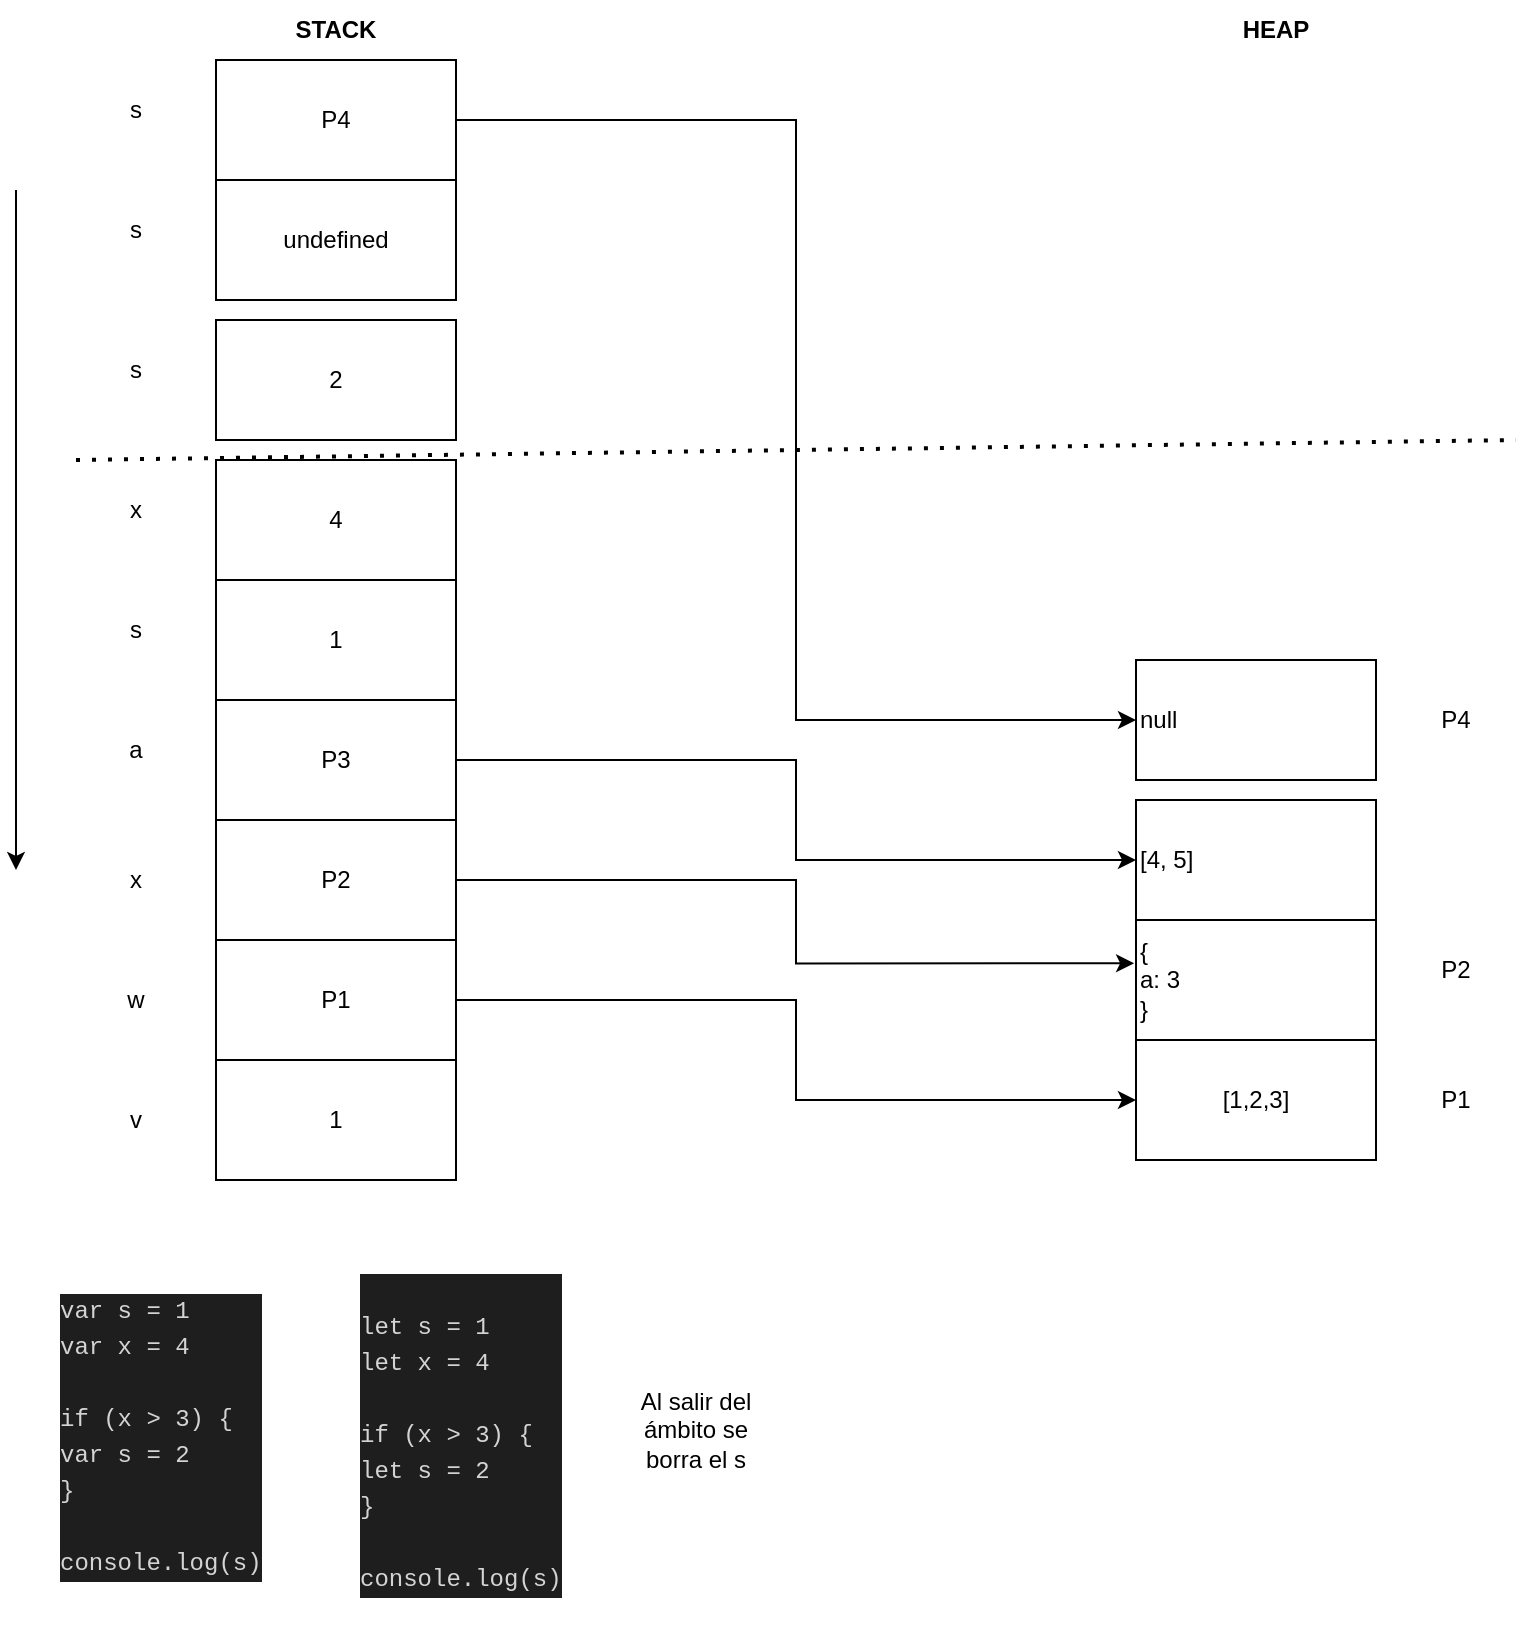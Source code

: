 <mxfile version="21.2.8" type="device" pages="5">
  <diagram name="Página-1" id="t2jfbHHOU6y5sWUn74VA">
    <mxGraphModel dx="1517" dy="1121" grid="1" gridSize="10" guides="1" tooltips="1" connect="1" arrows="1" fold="1" page="1" pageScale="1" pageWidth="827" pageHeight="1169" math="0" shadow="0">
      <root>
        <mxCell id="0" />
        <mxCell id="1" parent="0" />
        <mxCell id="uWjIkZH4YrYWMlFLGUmx-1" value="1" style="rounded=0;whiteSpace=wrap;html=1;" parent="1" vertex="1">
          <mxGeometry x="120" y="550" width="120" height="60" as="geometry" />
        </mxCell>
        <mxCell id="uWjIkZH4YrYWMlFLGUmx-2" value="STACK" style="text;html=1;strokeColor=none;fillColor=none;align=center;verticalAlign=middle;whiteSpace=wrap;rounded=0;fontStyle=1" parent="1" vertex="1">
          <mxGeometry x="150" y="20" width="60" height="30" as="geometry" />
        </mxCell>
        <mxCell id="uWjIkZH4YrYWMlFLGUmx-3" value="HEAP" style="text;html=1;strokeColor=none;fillColor=none;align=center;verticalAlign=middle;whiteSpace=wrap;rounded=0;fontStyle=1" parent="1" vertex="1">
          <mxGeometry x="620" y="20" width="60" height="30" as="geometry" />
        </mxCell>
        <mxCell id="uWjIkZH4YrYWMlFLGUmx-4" value="v" style="text;html=1;strokeColor=none;fillColor=none;align=center;verticalAlign=middle;whiteSpace=wrap;rounded=0;" parent="1" vertex="1">
          <mxGeometry x="50" y="565" width="60" height="30" as="geometry" />
        </mxCell>
        <mxCell id="uWjIkZH4YrYWMlFLGUmx-8" style="edgeStyle=orthogonalEdgeStyle;rounded=0;orthogonalLoop=1;jettySize=auto;html=1;entryX=0;entryY=0.5;entryDx=0;entryDy=0;" parent="1" source="uWjIkZH4YrYWMlFLGUmx-5" target="uWjIkZH4YrYWMlFLGUmx-7" edge="1">
          <mxGeometry relative="1" as="geometry" />
        </mxCell>
        <mxCell id="uWjIkZH4YrYWMlFLGUmx-5" value="P1" style="rounded=0;whiteSpace=wrap;html=1;" parent="1" vertex="1">
          <mxGeometry x="120" y="490" width="120" height="60" as="geometry" />
        </mxCell>
        <mxCell id="uWjIkZH4YrYWMlFLGUmx-6" value="w" style="text;html=1;strokeColor=none;fillColor=none;align=center;verticalAlign=middle;whiteSpace=wrap;rounded=0;" parent="1" vertex="1">
          <mxGeometry x="50" y="505" width="60" height="30" as="geometry" />
        </mxCell>
        <mxCell id="uWjIkZH4YrYWMlFLGUmx-7" value="[1,2,3]" style="rounded=0;whiteSpace=wrap;html=1;" parent="1" vertex="1">
          <mxGeometry x="580" y="540" width="120" height="60" as="geometry" />
        </mxCell>
        <mxCell id="uWjIkZH4YrYWMlFLGUmx-9" value="P1" style="text;html=1;strokeColor=none;fillColor=none;align=center;verticalAlign=middle;whiteSpace=wrap;rounded=0;" parent="1" vertex="1">
          <mxGeometry x="710" y="555" width="60" height="30" as="geometry" />
        </mxCell>
        <mxCell id="uWjIkZH4YrYWMlFLGUmx-10" value="x" style="text;html=1;strokeColor=none;fillColor=none;align=center;verticalAlign=middle;whiteSpace=wrap;rounded=0;" parent="1" vertex="1">
          <mxGeometry x="50" y="445" width="60" height="30" as="geometry" />
        </mxCell>
        <mxCell id="uWjIkZH4YrYWMlFLGUmx-12" style="edgeStyle=orthogonalEdgeStyle;rounded=0;orthogonalLoop=1;jettySize=auto;html=1;entryX=-0.008;entryY=0.361;entryDx=0;entryDy=0;entryPerimeter=0;" parent="1" source="uWjIkZH4YrYWMlFLGUmx-11" target="uWjIkZH4YrYWMlFLGUmx-13" edge="1">
          <mxGeometry relative="1" as="geometry">
            <mxPoint x="570" y="490" as="targetPoint" />
          </mxGeometry>
        </mxCell>
        <mxCell id="uWjIkZH4YrYWMlFLGUmx-11" value="P2" style="rounded=0;whiteSpace=wrap;html=1;" parent="1" vertex="1">
          <mxGeometry x="120" y="430" width="120" height="60" as="geometry" />
        </mxCell>
        <mxCell id="uWjIkZH4YrYWMlFLGUmx-13" value="{&lt;br&gt;a: 3&lt;br&gt;}" style="rounded=0;whiteSpace=wrap;html=1;align=left;" parent="1" vertex="1">
          <mxGeometry x="580" y="480" width="120" height="60" as="geometry" />
        </mxCell>
        <mxCell id="uWjIkZH4YrYWMlFLGUmx-14" value="P2" style="text;html=1;strokeColor=none;fillColor=none;align=center;verticalAlign=middle;whiteSpace=wrap;rounded=0;" parent="1" vertex="1">
          <mxGeometry x="710" y="490" width="60" height="30" as="geometry" />
        </mxCell>
        <mxCell id="uWjIkZH4YrYWMlFLGUmx-15" value="" style="endArrow=classic;html=1;rounded=0;" parent="1" edge="1">
          <mxGeometry width="50" height="50" relative="1" as="geometry">
            <mxPoint x="20" y="115" as="sourcePoint" />
            <mxPoint x="20" y="455" as="targetPoint" />
          </mxGeometry>
        </mxCell>
        <mxCell id="uWjIkZH4YrYWMlFLGUmx-16" value="a" style="text;html=1;strokeColor=none;fillColor=none;align=center;verticalAlign=middle;whiteSpace=wrap;rounded=0;" parent="1" vertex="1">
          <mxGeometry x="50" y="380" width="60" height="30" as="geometry" />
        </mxCell>
        <mxCell id="uWjIkZH4YrYWMlFLGUmx-19" style="edgeStyle=orthogonalEdgeStyle;rounded=0;orthogonalLoop=1;jettySize=auto;html=1;entryX=0;entryY=0.5;entryDx=0;entryDy=0;" parent="1" source="uWjIkZH4YrYWMlFLGUmx-17" target="uWjIkZH4YrYWMlFLGUmx-18" edge="1">
          <mxGeometry relative="1" as="geometry" />
        </mxCell>
        <mxCell id="uWjIkZH4YrYWMlFLGUmx-17" value="P3" style="rounded=0;whiteSpace=wrap;html=1;" parent="1" vertex="1">
          <mxGeometry x="120" y="370" width="120" height="60" as="geometry" />
        </mxCell>
        <mxCell id="uWjIkZH4YrYWMlFLGUmx-18" value="[4, 5]" style="rounded=0;whiteSpace=wrap;html=1;align=left;" parent="1" vertex="1">
          <mxGeometry x="580" y="420" width="120" height="60" as="geometry" />
        </mxCell>
        <mxCell id="uWjIkZH4YrYWMlFLGUmx-20" value="&lt;meta charset=&quot;utf-8&quot;&gt;&lt;div style=&quot;color: rgb(212, 212, 212); background-color: rgb(30, 30, 30); font-family: Menlo, Monaco, &amp;quot;Courier New&amp;quot;, monospace; font-weight: normal; font-size: 12px; line-height: 18px;&quot;&gt;&lt;div&gt;&lt;span style=&quot;color: #d4d4d4;&quot;&gt;var s = 1&lt;/span&gt;&lt;/div&gt;&lt;div&gt;&lt;span style=&quot;color: #d4d4d4;&quot;&gt;var x = 4&lt;/span&gt;&lt;/div&gt;&lt;br&gt;&lt;div&gt;&lt;span style=&quot;color: #d4d4d4;&quot;&gt;if (x &amp;gt; 3) {&lt;/span&gt;&lt;/div&gt;&lt;div&gt;&lt;span style=&quot;color: #d4d4d4;&quot;&gt;    var s  = 2&lt;/span&gt;&lt;/div&gt;&lt;div&gt;&lt;span style=&quot;color: #d4d4d4;&quot;&gt;}&lt;/span&gt;&lt;/div&gt;&lt;br&gt;&lt;div&gt;&lt;span style=&quot;color: #d4d4d4;&quot;&gt;console.log(s)&lt;/span&gt;&lt;/div&gt;&lt;/div&gt;" style="text;whiteSpace=wrap;html=1;" parent="1" vertex="1">
          <mxGeometry x="40" y="660" width="130" height="170" as="geometry" />
        </mxCell>
        <mxCell id="uWjIkZH4YrYWMlFLGUmx-21" value="1" style="rounded=0;whiteSpace=wrap;html=1;" parent="1" vertex="1">
          <mxGeometry x="120" y="310" width="120" height="60" as="geometry" />
        </mxCell>
        <mxCell id="uWjIkZH4YrYWMlFLGUmx-22" value="s" style="text;html=1;strokeColor=none;fillColor=none;align=center;verticalAlign=middle;whiteSpace=wrap;rounded=0;" parent="1" vertex="1">
          <mxGeometry x="50" y="320" width="60" height="30" as="geometry" />
        </mxCell>
        <mxCell id="uWjIkZH4YrYWMlFLGUmx-23" value="4" style="rounded=0;whiteSpace=wrap;html=1;" parent="1" vertex="1">
          <mxGeometry x="120" y="250" width="120" height="60" as="geometry" />
        </mxCell>
        <mxCell id="uWjIkZH4YrYWMlFLGUmx-24" value="x" style="text;html=1;strokeColor=none;fillColor=none;align=center;verticalAlign=middle;whiteSpace=wrap;rounded=0;" parent="1" vertex="1">
          <mxGeometry x="50" y="260" width="60" height="30" as="geometry" />
        </mxCell>
        <mxCell id="uWjIkZH4YrYWMlFLGUmx-25" value="" style="endArrow=none;dashed=1;html=1;dashPattern=1 3;strokeWidth=2;rounded=0;" parent="1" edge="1">
          <mxGeometry width="50" height="50" relative="1" as="geometry">
            <mxPoint x="50" y="250" as="sourcePoint" />
            <mxPoint x="770" y="240" as="targetPoint" />
          </mxGeometry>
        </mxCell>
        <mxCell id="uWjIkZH4YrYWMlFLGUmx-26" value="&lt;meta charset=&quot;utf-8&quot;&gt;&lt;div style=&quot;color: rgb(212, 212, 212); background-color: rgb(30, 30, 30); font-family: Menlo, Monaco, &amp;quot;Courier New&amp;quot;, monospace; font-weight: normal; font-size: 12px; line-height: 18px;&quot;&gt;&lt;br&gt;&lt;div&gt;&lt;span style=&quot;color: #d4d4d4;&quot;&gt;let s = 1&lt;/span&gt;&lt;/div&gt;&lt;div&gt;&lt;span style=&quot;color: #d4d4d4;&quot;&gt;let x = 4&lt;/span&gt;&lt;/div&gt;&lt;br&gt;&lt;div&gt;&lt;span style=&quot;color: #d4d4d4;&quot;&gt;if (x &amp;gt; 3) {&lt;/span&gt;&lt;/div&gt;&lt;div&gt;&lt;span style=&quot;color: #d4d4d4;&quot;&gt;    let s  = 2&lt;/span&gt;&lt;/div&gt;&lt;div&gt;&lt;span style=&quot;color: #d4d4d4;&quot;&gt;}&lt;/span&gt;&lt;/div&gt;&lt;br&gt;&lt;div&gt;&lt;span style=&quot;color: #d4d4d4;&quot;&gt;console.log(s)&lt;/span&gt;&lt;/div&gt;&lt;/div&gt;" style="text;whiteSpace=wrap;html=1;" parent="1" vertex="1">
          <mxGeometry x="190" y="650" width="130" height="190" as="geometry" />
        </mxCell>
        <mxCell id="uWjIkZH4YrYWMlFLGUmx-27" value="2" style="rounded=0;whiteSpace=wrap;html=1;" parent="1" vertex="1">
          <mxGeometry x="120" y="180" width="120" height="60" as="geometry" />
        </mxCell>
        <mxCell id="uWjIkZH4YrYWMlFLGUmx-28" value="s" style="text;html=1;strokeColor=none;fillColor=none;align=center;verticalAlign=middle;whiteSpace=wrap;rounded=0;" parent="1" vertex="1">
          <mxGeometry x="50" y="190" width="60" height="30" as="geometry" />
        </mxCell>
        <mxCell id="uWjIkZH4YrYWMlFLGUmx-29" value="Al salir del ámbito se borra el s" style="text;html=1;strokeColor=none;fillColor=none;align=center;verticalAlign=middle;whiteSpace=wrap;rounded=0;" parent="1" vertex="1">
          <mxGeometry x="330" y="720" width="60" height="30" as="geometry" />
        </mxCell>
        <mxCell id="uWjIkZH4YrYWMlFLGUmx-31" value="undefined" style="rounded=0;whiteSpace=wrap;html=1;" parent="1" vertex="1">
          <mxGeometry x="120" y="110" width="120" height="60" as="geometry" />
        </mxCell>
        <mxCell id="uWjIkZH4YrYWMlFLGUmx-32" value="s" style="text;html=1;strokeColor=none;fillColor=none;align=center;verticalAlign=middle;whiteSpace=wrap;rounded=0;" parent="1" vertex="1">
          <mxGeometry x="50" y="120" width="60" height="30" as="geometry" />
        </mxCell>
        <mxCell id="uWjIkZH4YrYWMlFLGUmx-37" style="edgeStyle=orthogonalEdgeStyle;rounded=0;orthogonalLoop=1;jettySize=auto;html=1;entryX=0;entryY=0.5;entryDx=0;entryDy=0;" parent="1" source="uWjIkZH4YrYWMlFLGUmx-33" target="uWjIkZH4YrYWMlFLGUmx-35" edge="1">
          <mxGeometry relative="1" as="geometry" />
        </mxCell>
        <mxCell id="uWjIkZH4YrYWMlFLGUmx-33" value="P4" style="rounded=0;whiteSpace=wrap;html=1;" parent="1" vertex="1">
          <mxGeometry x="120" y="50" width="120" height="60" as="geometry" />
        </mxCell>
        <mxCell id="uWjIkZH4YrYWMlFLGUmx-34" value="s" style="text;html=1;strokeColor=none;fillColor=none;align=center;verticalAlign=middle;whiteSpace=wrap;rounded=0;" parent="1" vertex="1">
          <mxGeometry x="50" y="60" width="60" height="30" as="geometry" />
        </mxCell>
        <mxCell id="uWjIkZH4YrYWMlFLGUmx-35" value="null" style="rounded=0;whiteSpace=wrap;html=1;align=left;" parent="1" vertex="1">
          <mxGeometry x="580" y="350" width="120" height="60" as="geometry" />
        </mxCell>
        <mxCell id="uWjIkZH4YrYWMlFLGUmx-36" value="P4" style="text;html=1;strokeColor=none;fillColor=none;align=center;verticalAlign=middle;whiteSpace=wrap;rounded=0;" parent="1" vertex="1">
          <mxGeometry x="710" y="365" width="60" height="30" as="geometry" />
        </mxCell>
      </root>
    </mxGraphModel>
  </diagram>
  <diagram id="JASt2yKx_Ti-xHy7SBcl" name="Página-2">
    <mxGraphModel dx="2074" dy="1133" grid="1" gridSize="10" guides="1" tooltips="1" connect="1" arrows="1" fold="1" page="1" pageScale="1" pageWidth="827" pageHeight="1169" math="0" shadow="0">
      <root>
        <mxCell id="0" />
        <mxCell id="1" parent="0" />
        <mxCell id="gkbwzXi6uWdZNp3TS1f7-3" value="" style="edgeStyle=orthogonalEdgeStyle;rounded=0;orthogonalLoop=1;jettySize=auto;html=1;" parent="1" source="gkbwzXi6uWdZNp3TS1f7-1" target="gkbwzXi6uWdZNp3TS1f7-2" edge="1">
          <mxGeometry relative="1" as="geometry">
            <Array as="points">
              <mxPoint x="380" y="250" />
              <mxPoint x="540" y="250" />
            </Array>
          </mxGeometry>
        </mxCell>
        <mxCell id="gkbwzXi6uWdZNp3TS1f7-5" value="" style="edgeStyle=orthogonalEdgeStyle;rounded=0;orthogonalLoop=1;jettySize=auto;html=1;" parent="1" source="gkbwzXi6uWdZNp3TS1f7-1" target="gkbwzXi6uWdZNp3TS1f7-4" edge="1">
          <mxGeometry relative="1" as="geometry">
            <Array as="points">
              <mxPoint x="380" y="250" />
              <mxPoint x="210" y="250" />
            </Array>
          </mxGeometry>
        </mxCell>
        <mxCell id="gkbwzXi6uWdZNp3TS1f7-1" value="root" style="rounded=0;whiteSpace=wrap;html=1;" parent="1" vertex="1">
          <mxGeometry x="320" y="120" width="120" height="60" as="geometry" />
        </mxCell>
        <mxCell id="gkbwzXi6uWdZNp3TS1f7-7" value="" style="edgeStyle=orthogonalEdgeStyle;rounded=0;orthogonalLoop=1;jettySize=auto;html=1;" parent="1" source="gkbwzXi6uWdZNp3TS1f7-2" target="gkbwzXi6uWdZNp3TS1f7-6" edge="1">
          <mxGeometry relative="1" as="geometry" />
        </mxCell>
        <mxCell id="gkbwzXi6uWdZNp3TS1f7-2" value="" style="whiteSpace=wrap;html=1;rounded=0;" parent="1" vertex="1">
          <mxGeometry x="480" y="370" width="120" height="60" as="geometry" />
        </mxCell>
        <mxCell id="gkbwzXi6uWdZNp3TS1f7-9" value="" style="edgeStyle=orthogonalEdgeStyle;rounded=0;orthogonalLoop=1;jettySize=auto;html=1;" parent="1" source="gkbwzXi6uWdZNp3TS1f7-4" target="gkbwzXi6uWdZNp3TS1f7-8" edge="1">
          <mxGeometry relative="1" as="geometry" />
        </mxCell>
        <mxCell id="gkbwzXi6uWdZNp3TS1f7-4" value="Panel" style="rounded=0;whiteSpace=wrap;html=1;" parent="1" vertex="1">
          <mxGeometry x="150" y="370" width="120" height="60" as="geometry" />
        </mxCell>
        <mxCell id="gkbwzXi6uWdZNp3TS1f7-6" value="Button" style="whiteSpace=wrap;html=1;rounded=0;" parent="1" vertex="1">
          <mxGeometry x="480" y="510" width="120" height="60" as="geometry" />
        </mxCell>
        <mxCell id="gkbwzXi6uWdZNp3TS1f7-8" value="Button" style="rounded=0;whiteSpace=wrap;html=1;" parent="1" vertex="1">
          <mxGeometry x="150" y="525" width="120" height="60" as="geometry" />
        </mxCell>
        <mxCell id="gkbwzXi6uWdZNp3TS1f7-12" value="" style="edgeStyle=orthogonalEdgeStyle;rounded=0;orthogonalLoop=1;jettySize=auto;html=1;" parent="1" source="gkbwzXi6uWdZNp3TS1f7-10" target="gkbwzXi6uWdZNp3TS1f7-11" edge="1">
          <mxGeometry relative="1" as="geometry" />
        </mxCell>
        <mxCell id="gkbwzXi6uWdZNp3TS1f7-10" value="Construye el html" style="rounded=0;whiteSpace=wrap;html=1;" parent="1" vertex="1">
          <mxGeometry x="130" y="800" width="120" height="60" as="geometry" />
        </mxCell>
        <mxCell id="gkbwzXi6uWdZNp3TS1f7-14" value="" style="edgeStyle=orthogonalEdgeStyle;rounded=0;orthogonalLoop=1;jettySize=auto;html=1;" parent="1" source="gkbwzXi6uWdZNp3TS1f7-11" target="gkbwzXi6uWdZNp3TS1f7-13" edge="1">
          <mxGeometry relative="1" as="geometry" />
        </mxCell>
        <mxCell id="gkbwzXi6uWdZNp3TS1f7-11" value="ShadowDOM" style="whiteSpace=wrap;html=1;rounded=0;" parent="1" vertex="1">
          <mxGeometry x="330" y="800" width="120" height="60" as="geometry" />
        </mxCell>
        <mxCell id="gkbwzXi6uWdZNp3TS1f7-13" value="DOM" style="whiteSpace=wrap;html=1;rounded=0;" parent="1" vertex="1">
          <mxGeometry x="530" y="800" width="120" height="60" as="geometry" />
        </mxCell>
        <mxCell id="gkbwzXi6uWdZNp3TS1f7-19" style="edgeStyle=orthogonalEdgeStyle;rounded=0;orthogonalLoop=1;jettySize=auto;html=1;entryX=0;entryY=0.5;entryDx=0;entryDy=0;" parent="1" source="gkbwzXi6uWdZNp3TS1f7-15" target="gkbwzXi6uWdZNp3TS1f7-18" edge="1">
          <mxGeometry relative="1" as="geometry" />
        </mxCell>
        <mxCell id="gkbwzXi6uWdZNp3TS1f7-15" value="Data" style="rounded=0;whiteSpace=wrap;html=1;" parent="1" vertex="1">
          <mxGeometry x="180" y="940" width="120" height="60" as="geometry" />
        </mxCell>
        <mxCell id="gkbwzXi6uWdZNp3TS1f7-16" value="Component" style="text;html=1;strokeColor=none;fillColor=none;align=center;verticalAlign=middle;whiteSpace=wrap;rounded=0;" parent="1" vertex="1">
          <mxGeometry x="210" y="900" width="60" height="30" as="geometry" />
        </mxCell>
        <mxCell id="gkbwzXi6uWdZNp3TS1f7-17" value="HTML" style="text;html=1;strokeColor=none;fillColor=none;align=center;verticalAlign=middle;whiteSpace=wrap;rounded=0;" parent="1" vertex="1">
          <mxGeometry x="560" y="900" width="60" height="30" as="geometry" />
        </mxCell>
        <mxCell id="gkbwzXi6uWdZNp3TS1f7-18" value="" style="rounded=0;whiteSpace=wrap;html=1;" parent="1" vertex="1">
          <mxGeometry x="530" y="940" width="120" height="60" as="geometry" />
        </mxCell>
        <mxCell id="gkbwzXi6uWdZNp3TS1f7-22" style="edgeStyle=orthogonalEdgeStyle;rounded=0;orthogonalLoop=1;jettySize=auto;html=1;" parent="1" source="gkbwzXi6uWdZNp3TS1f7-20" target="gkbwzXi6uWdZNp3TS1f7-21" edge="1">
          <mxGeometry relative="1" as="geometry" />
        </mxCell>
        <mxCell id="gkbwzXi6uWdZNp3TS1f7-20" value="Property" style="rounded=0;whiteSpace=wrap;html=1;" parent="1" vertex="1">
          <mxGeometry x="180" y="1030" width="120" height="60" as="geometry" />
        </mxCell>
        <mxCell id="gkbwzXi6uWdZNp3TS1f7-21" value="" style="rounded=0;whiteSpace=wrap;html=1;" parent="1" vertex="1">
          <mxGeometry x="530" y="1030" width="120" height="60" as="geometry" />
        </mxCell>
        <mxCell id="gkbwzXi6uWdZNp3TS1f7-23" value="" style="rounded=0;whiteSpace=wrap;html=1;" parent="1" vertex="1">
          <mxGeometry x="180" y="1109" width="120" height="60" as="geometry" />
        </mxCell>
        <mxCell id="gkbwzXi6uWdZNp3TS1f7-26" style="edgeStyle=orthogonalEdgeStyle;rounded=0;orthogonalLoop=1;jettySize=auto;html=1;entryX=1;entryY=0.5;entryDx=0;entryDy=0;" parent="1" source="gkbwzXi6uWdZNp3TS1f7-25" target="gkbwzXi6uWdZNp3TS1f7-23" edge="1">
          <mxGeometry relative="1" as="geometry" />
        </mxCell>
        <mxCell id="gkbwzXi6uWdZNp3TS1f7-25" value="Event" style="rounded=0;whiteSpace=wrap;html=1;" parent="1" vertex="1">
          <mxGeometry x="530" y="1109" width="120" height="60" as="geometry" />
        </mxCell>
      </root>
    </mxGraphModel>
  </diagram>
  <diagram id="UWg0Od-GWvaTzR_V2jNN" name="Página-3">
    <mxGraphModel dx="1383" dy="755" grid="1" gridSize="10" guides="1" tooltips="1" connect="1" arrows="1" fold="1" page="1" pageScale="1" pageWidth="827" pageHeight="1169" math="0" shadow="0">
      <root>
        <mxCell id="0" />
        <mxCell id="1" parent="0" />
        <mxCell id="egUBf4wRmBgo8QowYXjN-1" value="stock" style="rounded=0;whiteSpace=wrap;html=1;" vertex="1" parent="1">
          <mxGeometry x="150" y="250" width="120" height="60" as="geometry" />
        </mxCell>
        <mxCell id="egUBf4wRmBgo8QowYXjN-4" value="" style="edgeStyle=orthogonalEdgeStyle;rounded=0;orthogonalLoop=1;jettySize=auto;html=1;" edge="1" parent="1" source="egUBf4wRmBgo8QowYXjN-2" target="egUBf4wRmBgo8QowYXjN-3">
          <mxGeometry relative="1" as="geometry" />
        </mxCell>
        <mxCell id="egUBf4wRmBgo8QowYXjN-2" value="StockList" style="rounded=0;whiteSpace=wrap;html=1;" vertex="1" parent="1">
          <mxGeometry x="520" y="250" width="120" height="60" as="geometry" />
        </mxCell>
        <mxCell id="egUBf4wRmBgo8QowYXjN-3" value="Stocks" style="whiteSpace=wrap;html=1;rounded=0;" vertex="1" parent="1">
          <mxGeometry x="520" y="390" width="120" height="60" as="geometry" />
        </mxCell>
      </root>
    </mxGraphModel>
  </diagram>
  <diagram id="e9yiXsDZl0pJwJME5v9z" name="Página-4">
    <mxGraphModel dx="2074" dy="1133" grid="1" gridSize="10" guides="1" tooltips="1" connect="1" arrows="1" fold="1" page="1" pageScale="1" pageWidth="827" pageHeight="1169" math="0" shadow="0">
      <root>
        <mxCell id="0" />
        <mxCell id="1" parent="0" />
        <mxCell id="YOjJg3DtAT99skABmga1-8" style="edgeStyle=orthogonalEdgeStyle;rounded=0;orthogonalLoop=1;jettySize=auto;html=1;" edge="1" parent="1" source="YOjJg3DtAT99skABmga1-1" target="YOjJg3DtAT99skABmga1-6">
          <mxGeometry relative="1" as="geometry" />
        </mxCell>
        <mxCell id="YOjJg3DtAT99skABmga1-1" value="angular" style="rounded=0;whiteSpace=wrap;html=1;" vertex="1" parent="1">
          <mxGeometry x="180" y="160" width="220" height="140" as="geometry" />
        </mxCell>
        <mxCell id="YOjJg3DtAT99skABmga1-2" value="http" style="text;html=1;strokeColor=none;fillColor=none;align=center;verticalAlign=middle;whiteSpace=wrap;rounded=0;" vertex="1" parent="1">
          <mxGeometry x="260" y="320" width="60" height="30" as="geometry" />
        </mxCell>
        <mxCell id="YOjJg3DtAT99skABmga1-3" value="Browser" style="rounded=1;whiteSpace=wrap;html=1;" vertex="1" parent="1">
          <mxGeometry x="170" y="450" width="290" height="190" as="geometry" />
        </mxCell>
        <mxCell id="YOjJg3DtAT99skABmga1-4" value="" style="endArrow=none;html=1;rounded=0;" edge="1" parent="1">
          <mxGeometry width="50" height="50" relative="1" as="geometry">
            <mxPoint x="120" y="400" as="sourcePoint" />
            <mxPoint x="1100" y="400" as="targetPoint" />
          </mxGeometry>
        </mxCell>
        <mxCell id="YOjJg3DtAT99skABmga1-5" value="" style="endArrow=none;html=1;rounded=0;" edge="1" parent="1">
          <mxGeometry width="50" height="50" relative="1" as="geometry">
            <mxPoint x="290" y="430" as="sourcePoint" />
            <mxPoint x="290" y="370" as="targetPoint" />
          </mxGeometry>
        </mxCell>
        <mxCell id="YOjJg3DtAT99skABmga1-6" value="backend" style="rounded=1;whiteSpace=wrap;html=1;" vertex="1" parent="1">
          <mxGeometry x="640" y="152.5" width="340" height="155" as="geometry" />
        </mxCell>
        <mxCell id="YOjJg3DtAT99skABmga1-7" value="" style="endArrow=none;html=1;rounded=0;" edge="1" parent="1">
          <mxGeometry width="50" height="50" relative="1" as="geometry">
            <mxPoint x="460" y="540" as="sourcePoint" />
            <mxPoint x="650" y="310" as="targetPoint" />
          </mxGeometry>
        </mxCell>
        <mxCell id="YOjJg3DtAT99skABmga1-9" value="miruta/angular" style="text;html=1;strokeColor=none;fillColor=none;align=center;verticalAlign=middle;whiteSpace=wrap;rounded=0;" vertex="1" parent="1">
          <mxGeometry x="200" y="80" width="60" height="30" as="geometry" />
        </mxCell>
        <mxCell id="YOjJg3DtAT99skABmga1-10" value="miruta/backend" style="text;html=1;strokeColor=none;fillColor=none;align=center;verticalAlign=middle;whiteSpace=wrap;rounded=0;" vertex="1" parent="1">
          <mxGeometry x="700" y="80" width="60" height="30" as="geometry" />
        </mxCell>
      </root>
    </mxGraphModel>
  </diagram>
  <diagram id="MdpL8O2cox6CTOcqDF4N" name="Página-5">
    <mxGraphModel dx="556" dy="1924" grid="1" gridSize="10" guides="1" tooltips="1" connect="1" arrows="1" fold="1" page="1" pageScale="1" pageWidth="827" pageHeight="1169" math="0" shadow="0">
      <root>
        <mxCell id="0" />
        <mxCell id="1" parent="0" />
        <mxCell id="Tu_Yjo2_OHi1WHWkHK8J-1" value="Search" style="rounded=0;whiteSpace=wrap;html=1;" vertex="1" parent="1">
          <mxGeometry x="920" y="-960" width="260" height="40" as="geometry" />
        </mxCell>
        <mxCell id="Tu_Yjo2_OHi1WHWkHK8J-2" value="" style="rounded=0;whiteSpace=wrap;html=1;" vertex="1" parent="1">
          <mxGeometry x="920" y="-900" width="680" height="540" as="geometry" />
        </mxCell>
        <mxCell id="Tu_Yjo2_OHi1WHWkHK8J-4" value="" style="verticalLabelPosition=bottom;shadow=0;dashed=0;align=center;html=1;verticalAlign=top;strokeWidth=1;shape=mxgraph.mockup.graphics.simpleIcon;strokeColor=#999999;" vertex="1" parent="1">
          <mxGeometry x="960" y="-870" width="160" height="80" as="geometry" />
        </mxCell>
        <mxCell id="Tu_Yjo2_OHi1WHWkHK8J-5" value="" style="verticalLabelPosition=bottom;shadow=0;dashed=0;align=center;html=1;verticalAlign=top;strokeWidth=1;shape=mxgraph.mockup.graphics.simpleIcon;strokeColor=#999999;" vertex="1" parent="1">
          <mxGeometry x="1140" y="-770" width="160" height="80" as="geometry" />
        </mxCell>
        <mxCell id="Tu_Yjo2_OHi1WHWkHK8J-6" value="" style="verticalLabelPosition=bottom;shadow=0;dashed=0;align=center;html=1;verticalAlign=top;strokeWidth=1;shape=mxgraph.mockup.graphics.simpleIcon;strokeColor=#999999;" vertex="1" parent="1">
          <mxGeometry x="960" y="-770" width="160" height="80" as="geometry" />
        </mxCell>
        <mxCell id="Tu_Yjo2_OHi1WHWkHK8J-7" value="" style="verticalLabelPosition=bottom;shadow=0;dashed=0;align=center;html=1;verticalAlign=top;strokeWidth=1;shape=mxgraph.mockup.graphics.simpleIcon;strokeColor=#999999;" vertex="1" parent="1">
          <mxGeometry x="1140" y="-870" width="160" height="80" as="geometry" />
        </mxCell>
        <mxCell id="Tu_Yjo2_OHi1WHWkHK8J-8" value="" style="verticalLabelPosition=bottom;shadow=0;dashed=0;align=center;html=1;verticalAlign=top;strokeWidth=1;shape=mxgraph.mockup.graphics.simpleIcon;strokeColor=#999999;" vertex="1" parent="1">
          <mxGeometry x="1320" y="-870" width="160" height="80" as="geometry" />
        </mxCell>
        <mxCell id="Tu_Yjo2_OHi1WHWkHK8J-9" value="Buscar" style="strokeWidth=1;shadow=0;dashed=0;align=center;html=1;shape=mxgraph.mockup.buttons.button;strokeColor=#666666;fontColor=#ffffff;mainText=;buttonStyle=round;fontSize=17;fontStyle=1;fillColor=#008cff;whiteSpace=wrap;" vertex="1" parent="1">
          <mxGeometry x="1200" y="-957.5" width="135" height="35" as="geometry" />
        </mxCell>
        <mxCell id="Tu_Yjo2_OHi1WHWkHK8J-10" value="" style="verticalLabelPosition=bottom;shadow=0;dashed=0;align=center;html=1;verticalAlign=top;strokeWidth=1;shape=mxgraph.mockup.graphics.simpleIcon;strokeColor=#999999;" vertex="1" parent="1">
          <mxGeometry x="1320" y="-770" width="160" height="80" as="geometry" />
        </mxCell>
        <mxCell id="Tu_Yjo2_OHi1WHWkHK8J-11" value="ImageList" style="shape=note;strokeWidth=2;fontSize=14;size=20;whiteSpace=wrap;html=1;fillColor=#fff2cc;strokeColor=#d6b656;fontColor=#666600;labelBackgroundColor=none;labelBorderColor=none;" vertex="1" parent="1">
          <mxGeometry x="1520" y="-930" width="110" height="40" as="geometry" />
        </mxCell>
        <mxCell id="Tu_Yjo2_OHi1WHWkHK8J-12" value="" style="verticalLabelPosition=bottom;shadow=0;dashed=0;align=center;html=1;verticalAlign=top;strokeWidth=1;shape=mxgraph.mockup.graphics.simpleIcon;strokeColor=#999999;" vertex="1" parent="1">
          <mxGeometry x="960" y="-670" width="160" height="80" as="geometry" />
        </mxCell>
        <mxCell id="Tu_Yjo2_OHi1WHWkHK8J-13" value="ImageItem" style="shape=note;strokeWidth=2;fontSize=14;size=20;whiteSpace=wrap;html=1;fillColor=#fff2cc;strokeColor=#d6b656;fontColor=#666600;labelBackgroundColor=none;labelBorderColor=none;" vertex="1" parent="1">
          <mxGeometry x="1040" y="-620" width="110" height="40" as="geometry" />
        </mxCell>
      </root>
    </mxGraphModel>
  </diagram>
</mxfile>
